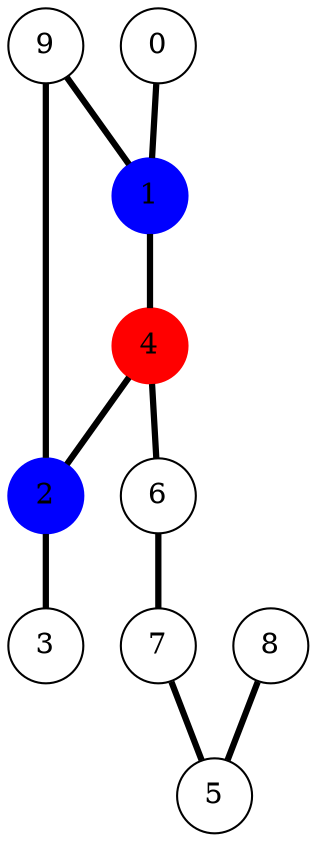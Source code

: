 graph {
9[shape=circle];
8[shape=circle];
7[shape=circle];
6[shape=circle];
5[shape=circle];
4[shape=circle,style=filled,color=red];
3[shape=circle];
2[shape=circle,style=filled,color=blue];
1[shape=circle,style=filled,color=blue];
0[shape=circle];
0 -- 1[penwidth=3.0];
2 -- 3[penwidth=3.0];
4 -- 6[penwidth=3.0];
7 -- 5[penwidth=3.0];
9 -- 1[penwidth=3.0];
8 -- 5[penwidth=3.0];
1 -- 4[penwidth=3.0];
6 -- 7[penwidth=3.0];
9 -- 2[penwidth=3.0];
4 -- 2[penwidth=3.0];
}
